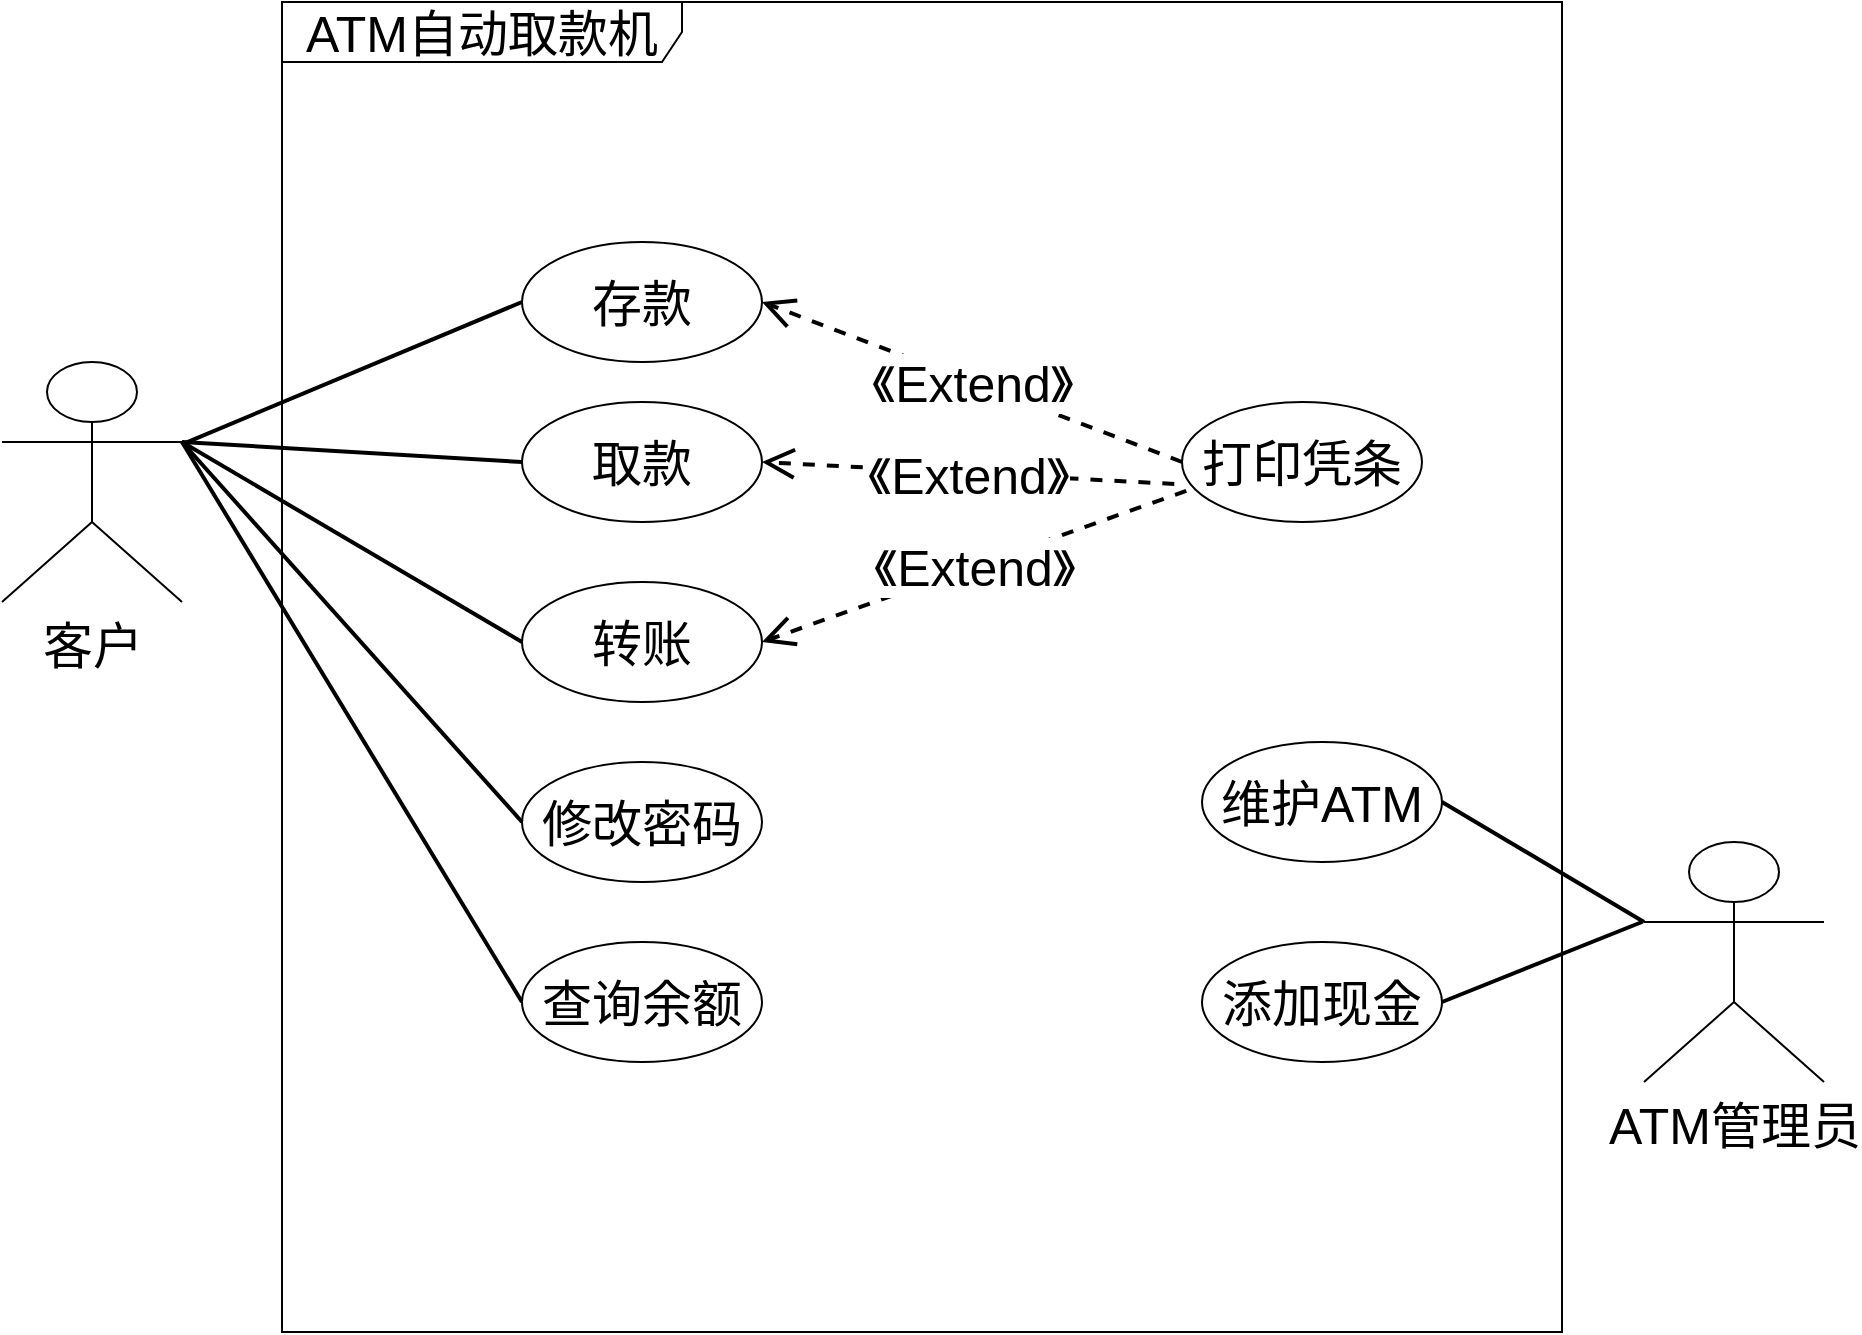 <mxfile version="16.6.1" type="device"><diagram id="BBpVVFnQWfBz5ATO7wPH" name="第 1 页"><mxGraphModel dx="1221" dy="1850" grid="1" gridSize="10" guides="1" tooltips="1" connect="1" arrows="1" fold="1" page="1" pageScale="1" pageWidth="827" pageHeight="1169" math="0" shadow="0"><root><mxCell id="0"/><mxCell id="1" parent="0"/><mxCell id="xvYJnbKww3nwx9TgP-Kt-36" value="ATM自动取款机" style="shape=umlFrame;whiteSpace=wrap;html=1;fontFamily=Helvetica;fontSize=25;align=center;width=200;height=30;" parent="1" vertex="1"><mxGeometry x="360" y="-10" width="640" height="665" as="geometry"/></mxCell><mxCell id="xvYJnbKww3nwx9TgP-Kt-14" value="" style="rounded=0;orthogonalLoop=1;jettySize=auto;html=1;fontSize=25;strokeWidth=2;entryX=0;entryY=0.5;entryDx=0;entryDy=0;endArrow=none;endFill=0;" parent="1" source="xvYJnbKww3nwx9TgP-Kt-6" target="xvYJnbKww3nwx9TgP-Kt-15" edge="1"><mxGeometry relative="1" as="geometry"><mxPoint x="330" y="178.966" as="sourcePoint"/><mxPoint x="430" y="110" as="targetPoint"/></mxGeometry></mxCell><mxCell id="xvYJnbKww3nwx9TgP-Kt-6" value="客户&lt;br style=&quot;font-size: 25px;&quot;&gt;" style="shape=umlActor;verticalLabelPosition=bottom;verticalAlign=top;html=1;fontSize=25;" parent="1" vertex="1"><mxGeometry x="220" y="170" width="90" height="120" as="geometry"/></mxCell><mxCell id="xvYJnbKww3nwx9TgP-Kt-15" value="&lt;p style=&quot;font-size: 25px;&quot;&gt;&lt;span style=&quot;font-size: 25px;&quot;&gt;存款&lt;/span&gt;&lt;/p&gt;" style="ellipse;whiteSpace=wrap;html=1;fontSize=25;verticalAlign=middle;sketch=0;align=center;spacing=0;horizontal=1;" parent="1" vertex="1"><mxGeometry x="480" y="110" width="120" height="60" as="geometry"/></mxCell><mxCell id="xvYJnbKww3nwx9TgP-Kt-17" value="" style="edgeStyle=none;rounded=0;orthogonalLoop=1;jettySize=auto;html=1;fontSize=25;strokeWidth=2;entryX=0;entryY=0.5;entryDx=0;entryDy=0;endArrow=none;endFill=0;" parent="1" target="xvYJnbKww3nwx9TgP-Kt-19" edge="1"><mxGeometry relative="1" as="geometry"><mxPoint x="310" y="210" as="sourcePoint"/><mxPoint x="440" y="210" as="targetPoint"/></mxGeometry></mxCell><mxCell id="xvYJnbKww3nwx9TgP-Kt-19" value="&lt;p style=&quot;font-size: 25px&quot;&gt;&lt;span style=&quot;font-size: 25px&quot;&gt;取款&lt;/span&gt;&lt;/p&gt;" style="ellipse;whiteSpace=wrap;html=1;fontSize=25;verticalAlign=middle;sketch=0;align=center;spacing=0;horizontal=1;" parent="1" vertex="1"><mxGeometry x="480" y="190" width="120" height="60" as="geometry"/></mxCell><mxCell id="xvYJnbKww3nwx9TgP-Kt-20" value="" style="edgeStyle=none;rounded=0;orthogonalLoop=1;jettySize=auto;html=1;fontSize=25;strokeWidth=2;entryX=0;entryY=0.5;entryDx=0;entryDy=0;endArrow=none;endFill=0;" parent="1" target="xvYJnbKww3nwx9TgP-Kt-51" edge="1"><mxGeometry relative="1" as="geometry"><mxPoint x="310" y="210" as="sourcePoint"/><mxPoint x="440" y="300" as="targetPoint"/></mxGeometry></mxCell><mxCell id="xvYJnbKww3nwx9TgP-Kt-29" value="&lt;p style=&quot;font-size: 25px&quot;&gt;&lt;span style=&quot;font-size: 25px&quot;&gt;打印凭条&lt;/span&gt;&lt;/p&gt;" style="ellipse;whiteSpace=wrap;html=1;fontSize=25;verticalAlign=middle;sketch=0;align=center;spacing=0;horizontal=1;" parent="1" vertex="1"><mxGeometry x="810" y="190" width="120" height="60" as="geometry"/></mxCell><mxCell id="xvYJnbKww3nwx9TgP-Kt-31" value="&lt;p style=&quot;font-size: 25px&quot;&gt;&lt;span style=&quot;font-size: 25px&quot;&gt;修改密码&lt;/span&gt;&lt;/p&gt;" style="ellipse;whiteSpace=wrap;html=1;fontSize=25;verticalAlign=middle;sketch=0;align=center;spacing=0;horizontal=1;" parent="1" vertex="1"><mxGeometry x="480" y="370" width="120" height="60" as="geometry"/></mxCell><mxCell id="xvYJnbKww3nwx9TgP-Kt-32" value="" style="edgeStyle=none;rounded=0;orthogonalLoop=1;jettySize=auto;html=1;fontSize=25;entryX=0;entryY=0.5;entryDx=0;entryDy=0;strokeWidth=2;endArrow=none;endFill=0;" parent="1" target="xvYJnbKww3nwx9TgP-Kt-34" edge="1"><mxGeometry relative="1" as="geometry"><mxPoint x="310" y="210" as="sourcePoint"/></mxGeometry></mxCell><mxCell id="xvYJnbKww3nwx9TgP-Kt-34" value="&lt;p style=&quot;font-size: 25px&quot;&gt;查询余额&lt;br&gt;&lt;/p&gt;" style="ellipse;whiteSpace=wrap;html=1;fontSize=25;verticalAlign=middle;sketch=0;align=center;spacing=0;horizontal=1;" parent="1" vertex="1"><mxGeometry x="480" y="460" width="120" height="60" as="geometry"/></mxCell><mxCell id="xvYJnbKww3nwx9TgP-Kt-35" value="" style="edgeStyle=none;rounded=0;orthogonalLoop=1;jettySize=auto;html=1;fontSize=25;entryX=0;entryY=0.5;entryDx=0;entryDy=0;strokeWidth=2;endArrow=none;endFill=0;" parent="1" target="xvYJnbKww3nwx9TgP-Kt-31" edge="1"><mxGeometry relative="1" as="geometry"><mxPoint x="310" y="210" as="sourcePoint"/><mxPoint x="470" y="530" as="targetPoint"/></mxGeometry></mxCell><mxCell id="xvYJnbKww3nwx9TgP-Kt-37" value="ATM管理员" style="shape=umlActor;verticalLabelPosition=bottom;verticalAlign=top;html=1;fontSize=25;" parent="1" vertex="1"><mxGeometry x="1041" y="410" width="90" height="120" as="geometry"/></mxCell><mxCell id="xvYJnbKww3nwx9TgP-Kt-38" value="" style="edgeStyle=none;rounded=0;orthogonalLoop=1;jettySize=auto;html=1;fontSize=25;strokeWidth=2;endArrow=none;endFill=0;exitX=0;exitY=0.333;exitDx=0;exitDy=0;exitPerimeter=0;entryX=1;entryY=0.5;entryDx=0;entryDy=0;" parent="1" source="xvYJnbKww3nwx9TgP-Kt-37" target="xvYJnbKww3nwx9TgP-Kt-40" edge="1"><mxGeometry relative="1" as="geometry"><mxPoint x="1030" y="400" as="sourcePoint"/><mxPoint x="940" y="350" as="targetPoint"/></mxGeometry></mxCell><mxCell id="xvYJnbKww3nwx9TgP-Kt-40" value="&lt;p style=&quot;font-size: 25px&quot;&gt;&lt;span style=&quot;font-size: 25px&quot;&gt;维护ATM&lt;/span&gt;&lt;/p&gt;" style="ellipse;whiteSpace=wrap;html=1;fontSize=25;verticalAlign=middle;sketch=0;align=center;spacing=0;horizontal=1;" parent="1" vertex="1"><mxGeometry x="820" y="360" width="120" height="60" as="geometry"/></mxCell><mxCell id="xvYJnbKww3nwx9TgP-Kt-49" value="" style="edgeStyle=none;rounded=0;orthogonalLoop=1;jettySize=auto;html=1;fontSize=25;strokeWidth=2;endArrow=none;endFill=0;entryX=1;entryY=0.5;entryDx=0;entryDy=0;" parent="1" target="xvYJnbKww3nwx9TgP-Kt-50" edge="1"><mxGeometry relative="1" as="geometry"><mxPoint x="1040" y="450" as="sourcePoint"/><mxPoint x="940" y="580" as="targetPoint"/></mxGeometry></mxCell><mxCell id="xvYJnbKww3nwx9TgP-Kt-50" value="&lt;p style=&quot;font-size: 25px&quot;&gt;&lt;span style=&quot;font-size: 25px&quot;&gt;添加现金&lt;/span&gt;&lt;/p&gt;" style="ellipse;whiteSpace=wrap;html=1;fontSize=25;verticalAlign=middle;sketch=0;align=center;spacing=0;horizontal=1;" parent="1" vertex="1"><mxGeometry x="820" y="460" width="120" height="60" as="geometry"/></mxCell><mxCell id="xvYJnbKww3nwx9TgP-Kt-51" value="&lt;p style=&quot;font-size: 25px&quot;&gt;转账&lt;br&gt;&lt;/p&gt;" style="ellipse;whiteSpace=wrap;html=1;fontSize=25;verticalAlign=middle;sketch=0;align=center;spacing=0;horizontal=1;" parent="1" vertex="1"><mxGeometry x="480" y="280" width="120" height="60" as="geometry"/></mxCell><mxCell id="xvYJnbKww3nwx9TgP-Kt-56" value="《Extend》" style="endArrow=open;endSize=12;dashed=1;html=1;rounded=0;fontFamily=Helvetica;fontSize=25;strokeWidth=2;exitX=0;exitY=0.5;exitDx=0;exitDy=0;entryX=1;entryY=0.5;entryDx=0;entryDy=0;" parent="1" source="xvYJnbKww3nwx9TgP-Kt-29" target="xvYJnbKww3nwx9TgP-Kt-15" edge="1"><mxGeometry width="160" relative="1" as="geometry"><mxPoint x="730" y="250" as="sourcePoint"/><mxPoint x="630" y="140" as="targetPoint"/></mxGeometry></mxCell><mxCell id="xvYJnbKww3nwx9TgP-Kt-62" value="《Extend》" style="endArrow=open;endSize=12;dashed=1;html=1;rounded=0;fontFamily=Helvetica;fontSize=25;strokeWidth=2;exitX=-0.032;exitY=0.683;exitDx=0;exitDy=0;exitPerimeter=0;" parent="1" source="xvYJnbKww3nwx9TgP-Kt-29" edge="1"><mxGeometry width="160" relative="1" as="geometry"><mxPoint x="750" y="280" as="sourcePoint"/><mxPoint x="600" y="220" as="targetPoint"/></mxGeometry></mxCell><mxCell id="xvYJnbKww3nwx9TgP-Kt-64" value="《Extend》" style="endArrow=open;endSize=12;dashed=1;html=1;rounded=0;fontFamily=Helvetica;fontSize=25;strokeWidth=2;exitX=0.018;exitY=0.74;exitDx=0;exitDy=0;exitPerimeter=0;entryX=1;entryY=0.5;entryDx=0;entryDy=0;entryPerimeter=0;" parent="1" source="xvYJnbKww3nwx9TgP-Kt-29" target="xvYJnbKww3nwx9TgP-Kt-51" edge="1"><mxGeometry width="160" relative="1" as="geometry"><mxPoint x="760" y="370" as="sourcePoint"/><mxPoint x="610" y="310" as="targetPoint"/></mxGeometry></mxCell></root></mxGraphModel></diagram></mxfile>